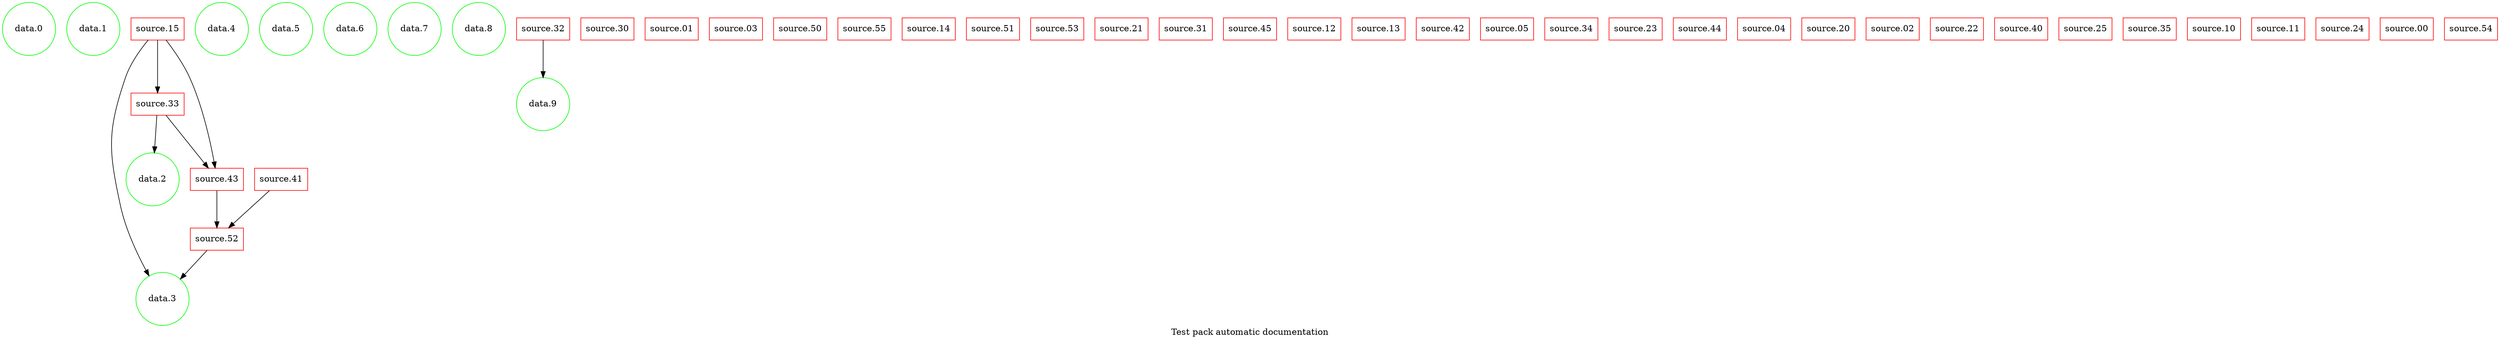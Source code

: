 strict digraph {
	graph [bb="0,0,3974,550",
		label="Test pack automatic documentation",
		lp="1987,13",
		stric=False
	];
	node [label="\N"];
	"data.0"	 [color=green,
		height="1.1944",
		pos="43,507",
		shape=circle,
		width="1.1944"];
	"data.1"	 [color=green,
		height="1.1944",
		pos="147,507",
		shape=circle,
		width="1.1944"];
	"data.2"	 [color=green,
		height="1.1944",
		pos="242,263",
		shape=circle,
		width="1.1944"];
	"data.3"	 [color=green,
		height="1.1944",
		pos="258,69",
		shape=circle,
		width="1.1944"];
	"data.4"	 [color=green,
		height="1.1944",
		pos="353,507",
		shape=circle,
		width="1.1944"];
	"data.5"	 [color=green,
		height="1.1944",
		pos="457,507",
		shape=circle,
		width="1.1944"];
	"data.6"	 [color=green,
		height="1.1944",
		pos="561,507",
		shape=circle,
		width="1.1944"];
	"data.7"	 [color=green,
		height="1.1944",
		pos="665,507",
		shape=circle,
		width="1.1944"];
	"data.8"	 [color=green,
		height="1.1944",
		pos="769,507",
		shape=circle,
		width="1.1944"];
	"data.9"	 [color=green,
		height="1.1944",
		pos="872,385",
		shape=circle,
		width="1.1944"];
	"source.30"	 [color=red,
		height="0.5",
		pos="974,507",
		shape=box,
		width="1.1667"];
	"source.01"	 [color=red,
		height="0.5",
		pos="1076,507",
		shape=box,
		width="1.1667"];
	"source.03"	 [color=red,
		height="0.5",
		pos="1178,507",
		shape=box,
		width="1.1667"];
	"source.50"	 [color=red,
		height="0.5",
		pos="1280,507",
		shape=box,
		width="1.1667"];
	"source.55"	 [color=red,
		height="0.5",
		pos="1382,507",
		shape=box,
		width="1.1667"];
	"source.14"	 [color=red,
		height="0.5",
		pos="1484,507",
		shape=box,
		width="1.1667"];
	"source.51"	 [color=red,
		height="0.5",
		pos="1586,507",
		shape=box,
		width="1.1667"];
	"source.53"	 [color=red,
		height="0.5",
		pos="1688,507",
		shape=box,
		width="1.1667"];
	"source.21"	 [color=red,
		height="0.5",
		pos="1790,507",
		shape=box,
		width="1.1667"];
	"source.31"	 [color=red,
		height="0.5",
		pos="1892,507",
		shape=box,
		width="1.1667"];
	"source.45"	 [color=red,
		height="0.5",
		pos="1994,507",
		shape=box,
		width="1.1667"];
	"source.12"	 [color=red,
		height="0.5",
		pos="2096,507",
		shape=box,
		width="1.1667"];
	"source.13"	 [color=red,
		height="0.5",
		pos="2198,507",
		shape=box,
		width="1.1667"];
	"source.42"	 [color=red,
		height="0.5",
		pos="2300,507",
		shape=box,
		width="1.1667"];
	"source.15"	 [color=red,
		height="0.5",
		pos="250,507",
		shape=box,
		width="1.1667"];
	"source.15" -> "data.3"	 [pos="e,235.84,106.25 234.53,488.91 222.52,473.73 206.68,450.91 199,428 169.59,340.27 \
170.57,310.47 190,220 197.93,183.09 215.61,144.33 230.95,115.31"];
	"source.33"	 [color=red,
		height="0.5",
		pos="250,385",
		shape=box,
		width="1.1667"];
	"source.15" -> "source.33"	 [pos="e,250,403.08 250,489 250,469 250,436.44 250,413.08"];
	"source.43"	 [color=red,
		height="0.5",
		pos="345,263",
		shape=box,
		width="1.1667"];
	"source.15" -> "source.43"	 [pos="e,342.07,281.2 264.12,488.79 275.49,473.35 291.15,450.24 301,428 321.31,382.14 3\
33.99,324.83 340.26,291.23"];
	"source.33" -> "data.2"	 [pos="e,244.83,306.14 248.82,367 247.94,353.52 246.68,334.34 245.48,316.12"];
	"source.33" -> "source.43"	 [pos="e,330.92,281.08 264.02,367 280.01,346.46 306.32,312.67 324.59,289.21"];
	"source.52"	 [color=red,
		height="0.5",
		pos="345,166",
		shape=box,
		width="1.1667"];
	"source.43" -> "source.52"	 [pos="e,345,184.16 345,244.76 345,230.53 345,210.52 345,194.23"];
	"source.05"	 [color=red,
		height="0.5",
		pos="2402,507",
		shape=box,
		width="1.1667"];
	"source.34"	 [color=red,
		height="0.5",
		pos="2504,507",
		shape=box,
		width="1.1667"];
	"source.23"	 [color=red,
		height="0.5",
		pos="2606,507",
		shape=box,
		width="1.1667"];
	"source.52" -> "data.3"	 [pos="e,286.97,101.3 328.64,147.76 318.84,136.84 306,122.51 293.95,109.08"];
	"source.44"	 [color=red,
		height="0.5",
		pos="2708,507",
		shape=box,
		width="1.1667"];
	"source.04"	 [color=red,
		height="0.5",
		pos="2810,507",
		shape=box,
		width="1.1667"];
	"source.20"	 [color=red,
		height="0.5",
		pos="2912,507",
		shape=box,
		width="1.1667"];
	"source.02"	 [color=red,
		height="0.5",
		pos="3014,507",
		shape=box,
		width="1.1667"];
	"source.22"	 [color=red,
		height="0.5",
		pos="3116,507",
		shape=box,
		width="1.1667"];
	"source.40"	 [color=red,
		height="0.5",
		pos="3218,507",
		shape=box,
		width="1.1667"];
	"source.41"	 [color=red,
		height="0.5",
		pos="447,263",
		shape=box,
		width="1.1667"];
	"source.41" -> "source.52"	 [pos="e,364.1,184.16 427.81,244.76 412,229.72 389.39,208.22 371.79,191.48"];
	"source.25"	 [color=red,
		height="0.5",
		pos="3320,507",
		shape=box,
		width="1.1667"];
	"source.35"	 [color=red,
		height="0.5",
		pos="3422,507",
		shape=box,
		width="1.1667"];
	"source.10"	 [color=red,
		height="0.5",
		pos="3524,507",
		shape=box,
		width="1.1667"];
	"source.11"	 [color=red,
		height="0.5",
		pos="3626,507",
		shape=box,
		width="1.1667"];
	"source.24"	 [color=red,
		height="0.5",
		pos="3728,507",
		shape=box,
		width="1.1667"];
	"source.00"	 [color=red,
		height="0.5",
		pos="3830,507",
		shape=box,
		width="1.1667"];
	"source.54"	 [color=red,
		height="0.5",
		pos="3932,507",
		shape=box,
		width="1.1667"];
	"source.32"	 [color=red,
		height="0.5",
		pos="872,507",
		shape=box,
		width="1.1667"];
	"source.32" -> "data.9"	 [pos="e,872,428.14 872,489 872,475.58 872,456.52 872,438.38"];
}
